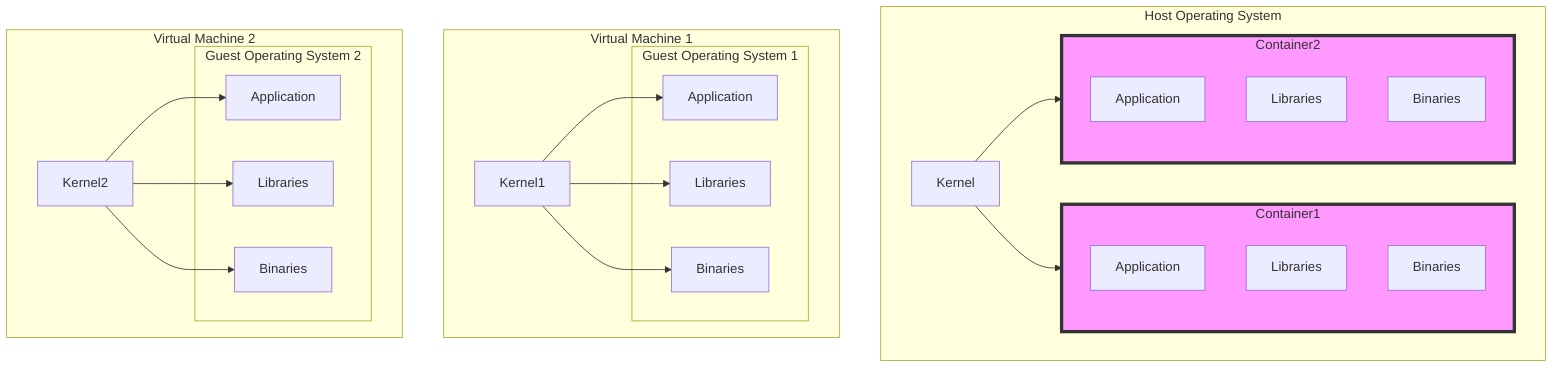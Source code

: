graph TB

subgraph Host Operating System
  subgraph Container1
    C1A[Application]
    C1B[Libraries]
    C1C[Binaries]
  end

  subgraph Container2
    C2A[Application]
    C2B[Libraries]
    C2C[Binaries]
  end

  Kernel
end

subgraph Virtual Machine 1
  subgraph Guest Operating System 1
    G1A[Application]
    G1B[Libraries]
    G1C[Binaries]
  end
  Kernel1
end

subgraph Virtual Machine 2
  subgraph Guest Operating System 2
    G2A[Application]
    G2B[Libraries]
    G2C[Binaries]
  end
  Kernel2
end

Kernel --> Container1
Kernel --> Container2
Kernel1 --> G1A
Kernel1 --> G1B
Kernel1 --> G1C
Kernel2 --> G2A
Kernel2 --> G2B
Kernel2 --> G2C

classDef container fill:#f9f,stroke:#333,stroke-width:4px;
class Container1,Container2 container
classDef vm fill:#d9f,stroke:#333,stroke-width:4px;